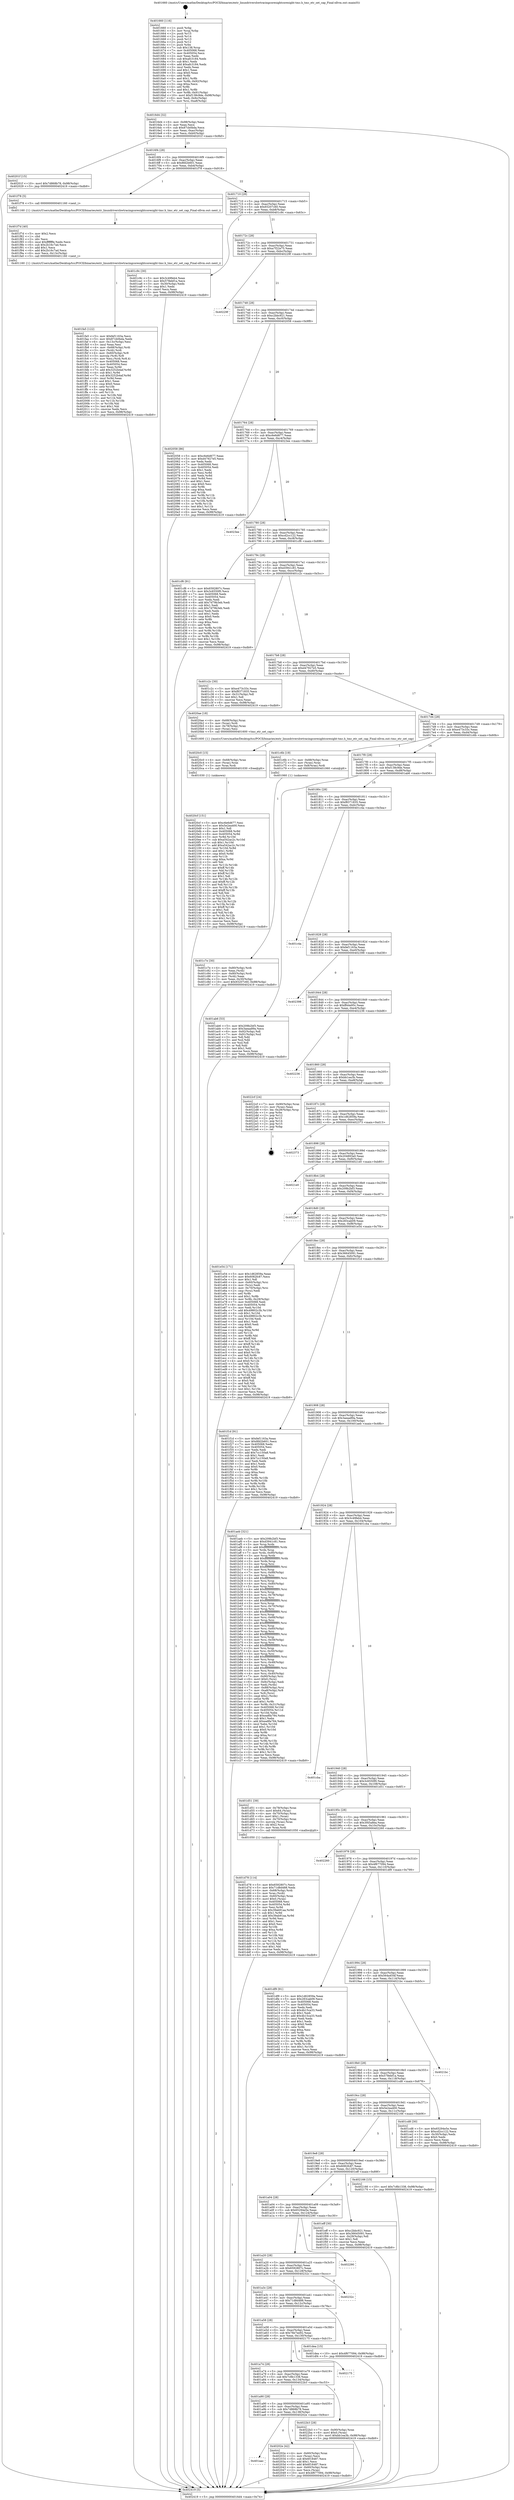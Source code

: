 digraph "0x401660" {
  label = "0x401660 (/mnt/c/Users/mathe/Desktop/tcc/POCII/binaries/extr_linuxdrivershwtracingcoresightcoresight-tmc.h_tmc_etr_set_cap_Final-ollvm.out::main(0))"
  labelloc = "t"
  node[shape=record]

  Entry [label="",width=0.3,height=0.3,shape=circle,fillcolor=black,style=filled]
  "0x4016d4" [label="{
     0x4016d4 [32]\l
     | [instrs]\l
     &nbsp;&nbsp;0x4016d4 \<+6\>: mov -0x98(%rbp),%eax\l
     &nbsp;&nbsp;0x4016da \<+2\>: mov %eax,%ecx\l
     &nbsp;&nbsp;0x4016dc \<+6\>: sub $0x87cb0bda,%ecx\l
     &nbsp;&nbsp;0x4016e2 \<+6\>: mov %eax,-0xac(%rbp)\l
     &nbsp;&nbsp;0x4016e8 \<+6\>: mov %ecx,-0xb0(%rbp)\l
     &nbsp;&nbsp;0x4016ee \<+6\>: je 000000000040201f \<main+0x9bf\>\l
  }"]
  "0x40201f" [label="{
     0x40201f [15]\l
     | [instrs]\l
     &nbsp;&nbsp;0x40201f \<+10\>: movl $0x7d868b78,-0x98(%rbp)\l
     &nbsp;&nbsp;0x402029 \<+5\>: jmp 0000000000402419 \<main+0xdb9\>\l
  }"]
  "0x4016f4" [label="{
     0x4016f4 [28]\l
     | [instrs]\l
     &nbsp;&nbsp;0x4016f4 \<+5\>: jmp 00000000004016f9 \<main+0x99\>\l
     &nbsp;&nbsp;0x4016f9 \<+6\>: mov -0xac(%rbp),%eax\l
     &nbsp;&nbsp;0x4016ff \<+5\>: sub $0x8fd2b601,%eax\l
     &nbsp;&nbsp;0x401704 \<+6\>: mov %eax,-0xb4(%rbp)\l
     &nbsp;&nbsp;0x40170a \<+6\>: je 0000000000401f78 \<main+0x918\>\l
  }"]
  Exit [label="",width=0.3,height=0.3,shape=circle,fillcolor=black,style=filled,peripheries=2]
  "0x401f78" [label="{
     0x401f78 [5]\l
     | [instrs]\l
     &nbsp;&nbsp;0x401f78 \<+5\>: call 0000000000401160 \<next_i\>\l
     | [calls]\l
     &nbsp;&nbsp;0x401160 \{1\} (/mnt/c/Users/mathe/Desktop/tcc/POCII/binaries/extr_linuxdrivershwtracingcoresightcoresight-tmc.h_tmc_etr_set_cap_Final-ollvm.out::next_i)\l
  }"]
  "0x401710" [label="{
     0x401710 [28]\l
     | [instrs]\l
     &nbsp;&nbsp;0x401710 \<+5\>: jmp 0000000000401715 \<main+0xb5\>\l
     &nbsp;&nbsp;0x401715 \<+6\>: mov -0xac(%rbp),%eax\l
     &nbsp;&nbsp;0x40171b \<+5\>: sub $0x93207c60,%eax\l
     &nbsp;&nbsp;0x401720 \<+6\>: mov %eax,-0xb8(%rbp)\l
     &nbsp;&nbsp;0x401726 \<+6\>: je 0000000000401c9c \<main+0x63c\>\l
  }"]
  "0x4020cf" [label="{
     0x4020cf [151]\l
     | [instrs]\l
     &nbsp;&nbsp;0x4020cf \<+5\>: mov $0xc6e6d677,%esi\l
     &nbsp;&nbsp;0x4020d4 \<+5\>: mov $0x5e2ea400,%ecx\l
     &nbsp;&nbsp;0x4020d9 \<+2\>: mov $0x1,%dl\l
     &nbsp;&nbsp;0x4020db \<+8\>: mov 0x405068,%r8d\l
     &nbsp;&nbsp;0x4020e3 \<+8\>: mov 0x405054,%r9d\l
     &nbsp;&nbsp;0x4020eb \<+3\>: mov %r8d,%r10d\l
     &nbsp;&nbsp;0x4020ee \<+7\>: sub $0xa542ac2c,%r10d\l
     &nbsp;&nbsp;0x4020f5 \<+4\>: sub $0x1,%r10d\l
     &nbsp;&nbsp;0x4020f9 \<+7\>: add $0xa542ac2c,%r10d\l
     &nbsp;&nbsp;0x402100 \<+4\>: imul %r10d,%r8d\l
     &nbsp;&nbsp;0x402104 \<+4\>: and $0x1,%r8d\l
     &nbsp;&nbsp;0x402108 \<+4\>: cmp $0x0,%r8d\l
     &nbsp;&nbsp;0x40210c \<+4\>: sete %r11b\l
     &nbsp;&nbsp;0x402110 \<+4\>: cmp $0xa,%r9d\l
     &nbsp;&nbsp;0x402114 \<+3\>: setl %bl\l
     &nbsp;&nbsp;0x402117 \<+3\>: mov %r11b,%r14b\l
     &nbsp;&nbsp;0x40211a \<+4\>: xor $0xff,%r14b\l
     &nbsp;&nbsp;0x40211e \<+3\>: mov %bl,%r15b\l
     &nbsp;&nbsp;0x402121 \<+4\>: xor $0xff,%r15b\l
     &nbsp;&nbsp;0x402125 \<+3\>: xor $0x1,%dl\l
     &nbsp;&nbsp;0x402128 \<+3\>: mov %r14b,%r12b\l
     &nbsp;&nbsp;0x40212b \<+4\>: and $0xff,%r12b\l
     &nbsp;&nbsp;0x40212f \<+3\>: and %dl,%r11b\l
     &nbsp;&nbsp;0x402132 \<+3\>: mov %r15b,%r13b\l
     &nbsp;&nbsp;0x402135 \<+4\>: and $0xff,%r13b\l
     &nbsp;&nbsp;0x402139 \<+2\>: and %dl,%bl\l
     &nbsp;&nbsp;0x40213b \<+3\>: or %r11b,%r12b\l
     &nbsp;&nbsp;0x40213e \<+3\>: or %bl,%r13b\l
     &nbsp;&nbsp;0x402141 \<+3\>: xor %r13b,%r12b\l
     &nbsp;&nbsp;0x402144 \<+3\>: or %r15b,%r14b\l
     &nbsp;&nbsp;0x402147 \<+4\>: xor $0xff,%r14b\l
     &nbsp;&nbsp;0x40214b \<+3\>: or $0x1,%dl\l
     &nbsp;&nbsp;0x40214e \<+3\>: and %dl,%r14b\l
     &nbsp;&nbsp;0x402151 \<+3\>: or %r14b,%r12b\l
     &nbsp;&nbsp;0x402154 \<+4\>: test $0x1,%r12b\l
     &nbsp;&nbsp;0x402158 \<+3\>: cmovne %ecx,%esi\l
     &nbsp;&nbsp;0x40215b \<+6\>: mov %esi,-0x98(%rbp)\l
     &nbsp;&nbsp;0x402161 \<+5\>: jmp 0000000000402419 \<main+0xdb9\>\l
  }"]
  "0x401c9c" [label="{
     0x401c9c [30]\l
     | [instrs]\l
     &nbsp;&nbsp;0x401c9c \<+5\>: mov $0x3c49feb4,%eax\l
     &nbsp;&nbsp;0x401ca1 \<+5\>: mov $0x578ebf1a,%ecx\l
     &nbsp;&nbsp;0x401ca6 \<+3\>: mov -0x30(%rbp),%edx\l
     &nbsp;&nbsp;0x401ca9 \<+3\>: cmp $0x1,%edx\l
     &nbsp;&nbsp;0x401cac \<+3\>: cmovl %ecx,%eax\l
     &nbsp;&nbsp;0x401caf \<+6\>: mov %eax,-0x98(%rbp)\l
     &nbsp;&nbsp;0x401cb5 \<+5\>: jmp 0000000000402419 \<main+0xdb9\>\l
  }"]
  "0x40172c" [label="{
     0x40172c [28]\l
     | [instrs]\l
     &nbsp;&nbsp;0x40172c \<+5\>: jmp 0000000000401731 \<main+0xd1\>\l
     &nbsp;&nbsp;0x401731 \<+6\>: mov -0xac(%rbp),%eax\l
     &nbsp;&nbsp;0x401737 \<+5\>: sub $0xa7f22e75,%eax\l
     &nbsp;&nbsp;0x40173c \<+6\>: mov %eax,-0xbc(%rbp)\l
     &nbsp;&nbsp;0x401742 \<+6\>: je 000000000040229f \<main+0xc3f\>\l
  }"]
  "0x4020c0" [label="{
     0x4020c0 [15]\l
     | [instrs]\l
     &nbsp;&nbsp;0x4020c0 \<+4\>: mov -0x68(%rbp),%rax\l
     &nbsp;&nbsp;0x4020c4 \<+3\>: mov (%rax),%rax\l
     &nbsp;&nbsp;0x4020c7 \<+3\>: mov %rax,%rdi\l
     &nbsp;&nbsp;0x4020ca \<+5\>: call 0000000000401030 \<free@plt\>\l
     | [calls]\l
     &nbsp;&nbsp;0x401030 \{1\} (unknown)\l
  }"]
  "0x40229f" [label="{
     0x40229f\l
  }", style=dashed]
  "0x401748" [label="{
     0x401748 [28]\l
     | [instrs]\l
     &nbsp;&nbsp;0x401748 \<+5\>: jmp 000000000040174d \<main+0xed\>\l
     &nbsp;&nbsp;0x40174d \<+6\>: mov -0xac(%rbp),%eax\l
     &nbsp;&nbsp;0x401753 \<+5\>: sub $0xc2bbc921,%eax\l
     &nbsp;&nbsp;0x401758 \<+6\>: mov %eax,-0xc0(%rbp)\l
     &nbsp;&nbsp;0x40175e \<+6\>: je 0000000000402058 \<main+0x9f8\>\l
  }"]
  "0x401aac" [label="{
     0x401aac\l
  }", style=dashed]
  "0x402058" [label="{
     0x402058 [86]\l
     | [instrs]\l
     &nbsp;&nbsp;0x402058 \<+5\>: mov $0xc6e6d677,%eax\l
     &nbsp;&nbsp;0x40205d \<+5\>: mov $0xd47927e5,%ecx\l
     &nbsp;&nbsp;0x402062 \<+2\>: xor %edx,%edx\l
     &nbsp;&nbsp;0x402064 \<+7\>: mov 0x405068,%esi\l
     &nbsp;&nbsp;0x40206b \<+7\>: mov 0x405054,%edi\l
     &nbsp;&nbsp;0x402072 \<+3\>: sub $0x1,%edx\l
     &nbsp;&nbsp;0x402075 \<+3\>: mov %esi,%r8d\l
     &nbsp;&nbsp;0x402078 \<+3\>: add %edx,%r8d\l
     &nbsp;&nbsp;0x40207b \<+4\>: imul %r8d,%esi\l
     &nbsp;&nbsp;0x40207f \<+3\>: and $0x1,%esi\l
     &nbsp;&nbsp;0x402082 \<+3\>: cmp $0x0,%esi\l
     &nbsp;&nbsp;0x402085 \<+4\>: sete %r9b\l
     &nbsp;&nbsp;0x402089 \<+3\>: cmp $0xa,%edi\l
     &nbsp;&nbsp;0x40208c \<+4\>: setl %r10b\l
     &nbsp;&nbsp;0x402090 \<+3\>: mov %r9b,%r11b\l
     &nbsp;&nbsp;0x402093 \<+3\>: and %r10b,%r11b\l
     &nbsp;&nbsp;0x402096 \<+3\>: xor %r10b,%r9b\l
     &nbsp;&nbsp;0x402099 \<+3\>: or %r9b,%r11b\l
     &nbsp;&nbsp;0x40209c \<+4\>: test $0x1,%r11b\l
     &nbsp;&nbsp;0x4020a0 \<+3\>: cmovne %ecx,%eax\l
     &nbsp;&nbsp;0x4020a3 \<+6\>: mov %eax,-0x98(%rbp)\l
     &nbsp;&nbsp;0x4020a9 \<+5\>: jmp 0000000000402419 \<main+0xdb9\>\l
  }"]
  "0x401764" [label="{
     0x401764 [28]\l
     | [instrs]\l
     &nbsp;&nbsp;0x401764 \<+5\>: jmp 0000000000401769 \<main+0x109\>\l
     &nbsp;&nbsp;0x401769 \<+6\>: mov -0xac(%rbp),%eax\l
     &nbsp;&nbsp;0x40176f \<+5\>: sub $0xc6e6d677,%eax\l
     &nbsp;&nbsp;0x401774 \<+6\>: mov %eax,-0xc4(%rbp)\l
     &nbsp;&nbsp;0x40177a \<+6\>: je 00000000004023ee \<main+0xd8e\>\l
  }"]
  "0x40202e" [label="{
     0x40202e [42]\l
     | [instrs]\l
     &nbsp;&nbsp;0x40202e \<+4\>: mov -0x60(%rbp),%rax\l
     &nbsp;&nbsp;0x402032 \<+2\>: mov (%rax),%ecx\l
     &nbsp;&nbsp;0x402034 \<+6\>: sub $0x6f18487,%ecx\l
     &nbsp;&nbsp;0x40203a \<+3\>: add $0x1,%ecx\l
     &nbsp;&nbsp;0x40203d \<+6\>: add $0x6f18487,%ecx\l
     &nbsp;&nbsp;0x402043 \<+4\>: mov -0x60(%rbp),%rax\l
     &nbsp;&nbsp;0x402047 \<+2\>: mov %ecx,(%rax)\l
     &nbsp;&nbsp;0x402049 \<+10\>: movl $0x4f677094,-0x98(%rbp)\l
     &nbsp;&nbsp;0x402053 \<+5\>: jmp 0000000000402419 \<main+0xdb9\>\l
  }"]
  "0x4023ee" [label="{
     0x4023ee\l
  }", style=dashed]
  "0x401780" [label="{
     0x401780 [28]\l
     | [instrs]\l
     &nbsp;&nbsp;0x401780 \<+5\>: jmp 0000000000401785 \<main+0x125\>\l
     &nbsp;&nbsp;0x401785 \<+6\>: mov -0xac(%rbp),%eax\l
     &nbsp;&nbsp;0x40178b \<+5\>: sub $0xcd2cc122,%eax\l
     &nbsp;&nbsp;0x401790 \<+6\>: mov %eax,-0xc8(%rbp)\l
     &nbsp;&nbsp;0x401796 \<+6\>: je 0000000000401cf6 \<main+0x696\>\l
  }"]
  "0x401a90" [label="{
     0x401a90 [28]\l
     | [instrs]\l
     &nbsp;&nbsp;0x401a90 \<+5\>: jmp 0000000000401a95 \<main+0x435\>\l
     &nbsp;&nbsp;0x401a95 \<+6\>: mov -0xac(%rbp),%eax\l
     &nbsp;&nbsp;0x401a9b \<+5\>: sub $0x7d868b78,%eax\l
     &nbsp;&nbsp;0x401aa0 \<+6\>: mov %eax,-0x138(%rbp)\l
     &nbsp;&nbsp;0x401aa6 \<+6\>: je 000000000040202e \<main+0x9ce\>\l
  }"]
  "0x401cf6" [label="{
     0x401cf6 [91]\l
     | [instrs]\l
     &nbsp;&nbsp;0x401cf6 \<+5\>: mov $0x6592807c,%eax\l
     &nbsp;&nbsp;0x401cfb \<+5\>: mov $0x3c6550f0,%ecx\l
     &nbsp;&nbsp;0x401d00 \<+7\>: mov 0x405068,%edx\l
     &nbsp;&nbsp;0x401d07 \<+7\>: mov 0x405054,%esi\l
     &nbsp;&nbsp;0x401d0e \<+2\>: mov %edx,%edi\l
     &nbsp;&nbsp;0x401d10 \<+6\>: add $0x7d79b3eb,%edi\l
     &nbsp;&nbsp;0x401d16 \<+3\>: sub $0x1,%edi\l
     &nbsp;&nbsp;0x401d19 \<+6\>: sub $0x7d79b3eb,%edi\l
     &nbsp;&nbsp;0x401d1f \<+3\>: imul %edi,%edx\l
     &nbsp;&nbsp;0x401d22 \<+3\>: and $0x1,%edx\l
     &nbsp;&nbsp;0x401d25 \<+3\>: cmp $0x0,%edx\l
     &nbsp;&nbsp;0x401d28 \<+4\>: sete %r8b\l
     &nbsp;&nbsp;0x401d2c \<+3\>: cmp $0xa,%esi\l
     &nbsp;&nbsp;0x401d2f \<+4\>: setl %r9b\l
     &nbsp;&nbsp;0x401d33 \<+3\>: mov %r8b,%r10b\l
     &nbsp;&nbsp;0x401d36 \<+3\>: and %r9b,%r10b\l
     &nbsp;&nbsp;0x401d39 \<+3\>: xor %r9b,%r8b\l
     &nbsp;&nbsp;0x401d3c \<+3\>: or %r8b,%r10b\l
     &nbsp;&nbsp;0x401d3f \<+4\>: test $0x1,%r10b\l
     &nbsp;&nbsp;0x401d43 \<+3\>: cmovne %ecx,%eax\l
     &nbsp;&nbsp;0x401d46 \<+6\>: mov %eax,-0x98(%rbp)\l
     &nbsp;&nbsp;0x401d4c \<+5\>: jmp 0000000000402419 \<main+0xdb9\>\l
  }"]
  "0x40179c" [label="{
     0x40179c [28]\l
     | [instrs]\l
     &nbsp;&nbsp;0x40179c \<+5\>: jmp 00000000004017a1 \<main+0x141\>\l
     &nbsp;&nbsp;0x4017a1 \<+6\>: mov -0xac(%rbp),%eax\l
     &nbsp;&nbsp;0x4017a7 \<+5\>: sub $0xd3941c81,%eax\l
     &nbsp;&nbsp;0x4017ac \<+6\>: mov %eax,-0xcc(%rbp)\l
     &nbsp;&nbsp;0x4017b2 \<+6\>: je 0000000000401c2c \<main+0x5cc\>\l
  }"]
  "0x4022b3" [label="{
     0x4022b3 [28]\l
     | [instrs]\l
     &nbsp;&nbsp;0x4022b3 \<+7\>: mov -0x90(%rbp),%rax\l
     &nbsp;&nbsp;0x4022ba \<+6\>: movl $0x0,(%rax)\l
     &nbsp;&nbsp;0x4022c0 \<+10\>: movl $0xbb1ea3b,-0x98(%rbp)\l
     &nbsp;&nbsp;0x4022ca \<+5\>: jmp 0000000000402419 \<main+0xdb9\>\l
  }"]
  "0x401c2c" [label="{
     0x401c2c [30]\l
     | [instrs]\l
     &nbsp;&nbsp;0x401c2c \<+5\>: mov $0xe473c33c,%eax\l
     &nbsp;&nbsp;0x401c31 \<+5\>: mov $0xf8371835,%ecx\l
     &nbsp;&nbsp;0x401c36 \<+3\>: mov -0x31(%rbp),%dl\l
     &nbsp;&nbsp;0x401c39 \<+3\>: test $0x1,%dl\l
     &nbsp;&nbsp;0x401c3c \<+3\>: cmovne %ecx,%eax\l
     &nbsp;&nbsp;0x401c3f \<+6\>: mov %eax,-0x98(%rbp)\l
     &nbsp;&nbsp;0x401c45 \<+5\>: jmp 0000000000402419 \<main+0xdb9\>\l
  }"]
  "0x4017b8" [label="{
     0x4017b8 [28]\l
     | [instrs]\l
     &nbsp;&nbsp;0x4017b8 \<+5\>: jmp 00000000004017bd \<main+0x15d\>\l
     &nbsp;&nbsp;0x4017bd \<+6\>: mov -0xac(%rbp),%eax\l
     &nbsp;&nbsp;0x4017c3 \<+5\>: sub $0xd47927e5,%eax\l
     &nbsp;&nbsp;0x4017c8 \<+6\>: mov %eax,-0xd0(%rbp)\l
     &nbsp;&nbsp;0x4017ce \<+6\>: je 00000000004020ae \<main+0xa4e\>\l
  }"]
  "0x401a74" [label="{
     0x401a74 [28]\l
     | [instrs]\l
     &nbsp;&nbsp;0x401a74 \<+5\>: jmp 0000000000401a79 \<main+0x419\>\l
     &nbsp;&nbsp;0x401a79 \<+6\>: mov -0xac(%rbp),%eax\l
     &nbsp;&nbsp;0x401a7f \<+5\>: sub $0x7c8b1338,%eax\l
     &nbsp;&nbsp;0x401a84 \<+6\>: mov %eax,-0x134(%rbp)\l
     &nbsp;&nbsp;0x401a8a \<+6\>: je 00000000004022b3 \<main+0xc53\>\l
  }"]
  "0x4020ae" [label="{
     0x4020ae [18]\l
     | [instrs]\l
     &nbsp;&nbsp;0x4020ae \<+4\>: mov -0x68(%rbp),%rax\l
     &nbsp;&nbsp;0x4020b2 \<+3\>: mov (%rax),%rdi\l
     &nbsp;&nbsp;0x4020b5 \<+4\>: mov -0x78(%rbp),%rax\l
     &nbsp;&nbsp;0x4020b9 \<+2\>: mov (%rax),%esi\l
     &nbsp;&nbsp;0x4020bb \<+5\>: call 0000000000401600 \<tmc_etr_set_cap\>\l
     | [calls]\l
     &nbsp;&nbsp;0x401600 \{1\} (/mnt/c/Users/mathe/Desktop/tcc/POCII/binaries/extr_linuxdrivershwtracingcoresightcoresight-tmc.h_tmc_etr_set_cap_Final-ollvm.out::tmc_etr_set_cap)\l
  }"]
  "0x4017d4" [label="{
     0x4017d4 [28]\l
     | [instrs]\l
     &nbsp;&nbsp;0x4017d4 \<+5\>: jmp 00000000004017d9 \<main+0x179\>\l
     &nbsp;&nbsp;0x4017d9 \<+6\>: mov -0xac(%rbp),%eax\l
     &nbsp;&nbsp;0x4017df \<+5\>: sub $0xe473c33c,%eax\l
     &nbsp;&nbsp;0x4017e4 \<+6\>: mov %eax,-0xd4(%rbp)\l
     &nbsp;&nbsp;0x4017ea \<+6\>: je 0000000000401c6b \<main+0x60b\>\l
  }"]
  "0x402175" [label="{
     0x402175\l
  }", style=dashed]
  "0x401c6b" [label="{
     0x401c6b [19]\l
     | [instrs]\l
     &nbsp;&nbsp;0x401c6b \<+7\>: mov -0x88(%rbp),%rax\l
     &nbsp;&nbsp;0x401c72 \<+3\>: mov (%rax),%rax\l
     &nbsp;&nbsp;0x401c75 \<+4\>: mov 0x8(%rax),%rdi\l
     &nbsp;&nbsp;0x401c79 \<+5\>: call 0000000000401060 \<atoi@plt\>\l
     | [calls]\l
     &nbsp;&nbsp;0x401060 \{1\} (unknown)\l
  }"]
  "0x4017f0" [label="{
     0x4017f0 [28]\l
     | [instrs]\l
     &nbsp;&nbsp;0x4017f0 \<+5\>: jmp 00000000004017f5 \<main+0x195\>\l
     &nbsp;&nbsp;0x4017f5 \<+6\>: mov -0xac(%rbp),%eax\l
     &nbsp;&nbsp;0x4017fb \<+5\>: sub $0xf138c9de,%eax\l
     &nbsp;&nbsp;0x401800 \<+6\>: mov %eax,-0xd8(%rbp)\l
     &nbsp;&nbsp;0x401806 \<+6\>: je 0000000000401ab6 \<main+0x456\>\l
  }"]
  "0x401fa5" [label="{
     0x401fa5 [122]\l
     | [instrs]\l
     &nbsp;&nbsp;0x401fa5 \<+5\>: mov $0xfef1163a,%ecx\l
     &nbsp;&nbsp;0x401faa \<+5\>: mov $0x87cb0bda,%edx\l
     &nbsp;&nbsp;0x401faf \<+6\>: mov -0x13c(%rbp),%esi\l
     &nbsp;&nbsp;0x401fb5 \<+3\>: imul %eax,%esi\l
     &nbsp;&nbsp;0x401fb8 \<+4\>: mov -0x68(%rbp),%rdi\l
     &nbsp;&nbsp;0x401fbc \<+3\>: mov (%rdi),%rdi\l
     &nbsp;&nbsp;0x401fbf \<+4\>: mov -0x60(%rbp),%r8\l
     &nbsp;&nbsp;0x401fc3 \<+3\>: movslq (%r8),%r8\l
     &nbsp;&nbsp;0x401fc6 \<+4\>: mov %esi,(%rdi,%r8,4)\l
     &nbsp;&nbsp;0x401fca \<+7\>: mov 0x405068,%eax\l
     &nbsp;&nbsp;0x401fd1 \<+7\>: mov 0x405054,%esi\l
     &nbsp;&nbsp;0x401fd8 \<+3\>: mov %eax,%r9d\l
     &nbsp;&nbsp;0x401fdb \<+7\>: add $0x3252b4af,%r9d\l
     &nbsp;&nbsp;0x401fe2 \<+4\>: sub $0x1,%r9d\l
     &nbsp;&nbsp;0x401fe6 \<+7\>: sub $0x3252b4af,%r9d\l
     &nbsp;&nbsp;0x401fed \<+4\>: imul %r9d,%eax\l
     &nbsp;&nbsp;0x401ff1 \<+3\>: and $0x1,%eax\l
     &nbsp;&nbsp;0x401ff4 \<+3\>: cmp $0x0,%eax\l
     &nbsp;&nbsp;0x401ff7 \<+4\>: sete %r10b\l
     &nbsp;&nbsp;0x401ffb \<+3\>: cmp $0xa,%esi\l
     &nbsp;&nbsp;0x401ffe \<+4\>: setl %r11b\l
     &nbsp;&nbsp;0x402002 \<+3\>: mov %r10b,%bl\l
     &nbsp;&nbsp;0x402005 \<+3\>: and %r11b,%bl\l
     &nbsp;&nbsp;0x402008 \<+3\>: xor %r11b,%r10b\l
     &nbsp;&nbsp;0x40200b \<+3\>: or %r10b,%bl\l
     &nbsp;&nbsp;0x40200e \<+3\>: test $0x1,%bl\l
     &nbsp;&nbsp;0x402011 \<+3\>: cmovne %edx,%ecx\l
     &nbsp;&nbsp;0x402014 \<+6\>: mov %ecx,-0x98(%rbp)\l
     &nbsp;&nbsp;0x40201a \<+5\>: jmp 0000000000402419 \<main+0xdb9\>\l
  }"]
  "0x401ab6" [label="{
     0x401ab6 [53]\l
     | [instrs]\l
     &nbsp;&nbsp;0x401ab6 \<+5\>: mov $0x209b2bf3,%eax\l
     &nbsp;&nbsp;0x401abb \<+5\>: mov $0x3aeaa89a,%ecx\l
     &nbsp;&nbsp;0x401ac0 \<+6\>: mov -0x92(%rbp),%dl\l
     &nbsp;&nbsp;0x401ac6 \<+7\>: mov -0x91(%rbp),%sil\l
     &nbsp;&nbsp;0x401acd \<+3\>: mov %dl,%dil\l
     &nbsp;&nbsp;0x401ad0 \<+3\>: and %sil,%dil\l
     &nbsp;&nbsp;0x401ad3 \<+3\>: xor %sil,%dl\l
     &nbsp;&nbsp;0x401ad6 \<+3\>: or %dl,%dil\l
     &nbsp;&nbsp;0x401ad9 \<+4\>: test $0x1,%dil\l
     &nbsp;&nbsp;0x401add \<+3\>: cmovne %ecx,%eax\l
     &nbsp;&nbsp;0x401ae0 \<+6\>: mov %eax,-0x98(%rbp)\l
     &nbsp;&nbsp;0x401ae6 \<+5\>: jmp 0000000000402419 \<main+0xdb9\>\l
  }"]
  "0x40180c" [label="{
     0x40180c [28]\l
     | [instrs]\l
     &nbsp;&nbsp;0x40180c \<+5\>: jmp 0000000000401811 \<main+0x1b1\>\l
     &nbsp;&nbsp;0x401811 \<+6\>: mov -0xac(%rbp),%eax\l
     &nbsp;&nbsp;0x401817 \<+5\>: sub $0xf8371835,%eax\l
     &nbsp;&nbsp;0x40181c \<+6\>: mov %eax,-0xdc(%rbp)\l
     &nbsp;&nbsp;0x401822 \<+6\>: je 0000000000401c4a \<main+0x5ea\>\l
  }"]
  "0x402419" [label="{
     0x402419 [5]\l
     | [instrs]\l
     &nbsp;&nbsp;0x402419 \<+5\>: jmp 00000000004016d4 \<main+0x74\>\l
  }"]
  "0x401660" [label="{
     0x401660 [116]\l
     | [instrs]\l
     &nbsp;&nbsp;0x401660 \<+1\>: push %rbp\l
     &nbsp;&nbsp;0x401661 \<+3\>: mov %rsp,%rbp\l
     &nbsp;&nbsp;0x401664 \<+2\>: push %r15\l
     &nbsp;&nbsp;0x401666 \<+2\>: push %r14\l
     &nbsp;&nbsp;0x401668 \<+2\>: push %r13\l
     &nbsp;&nbsp;0x40166a \<+2\>: push %r12\l
     &nbsp;&nbsp;0x40166c \<+1\>: push %rbx\l
     &nbsp;&nbsp;0x40166d \<+7\>: sub $0x138,%rsp\l
     &nbsp;&nbsp;0x401674 \<+7\>: mov 0x405068,%eax\l
     &nbsp;&nbsp;0x40167b \<+7\>: mov 0x405054,%ecx\l
     &nbsp;&nbsp;0x401682 \<+2\>: mov %eax,%edx\l
     &nbsp;&nbsp;0x401684 \<+6\>: sub $0xafc3184,%edx\l
     &nbsp;&nbsp;0x40168a \<+3\>: sub $0x1,%edx\l
     &nbsp;&nbsp;0x40168d \<+6\>: add $0xafc3184,%edx\l
     &nbsp;&nbsp;0x401693 \<+3\>: imul %edx,%eax\l
     &nbsp;&nbsp;0x401696 \<+3\>: and $0x1,%eax\l
     &nbsp;&nbsp;0x401699 \<+3\>: cmp $0x0,%eax\l
     &nbsp;&nbsp;0x40169c \<+4\>: sete %r8b\l
     &nbsp;&nbsp;0x4016a0 \<+4\>: and $0x1,%r8b\l
     &nbsp;&nbsp;0x4016a4 \<+7\>: mov %r8b,-0x92(%rbp)\l
     &nbsp;&nbsp;0x4016ab \<+3\>: cmp $0xa,%ecx\l
     &nbsp;&nbsp;0x4016ae \<+4\>: setl %r8b\l
     &nbsp;&nbsp;0x4016b2 \<+4\>: and $0x1,%r8b\l
     &nbsp;&nbsp;0x4016b6 \<+7\>: mov %r8b,-0x91(%rbp)\l
     &nbsp;&nbsp;0x4016bd \<+10\>: movl $0xf138c9de,-0x98(%rbp)\l
     &nbsp;&nbsp;0x4016c7 \<+6\>: mov %edi,-0x9c(%rbp)\l
     &nbsp;&nbsp;0x4016cd \<+7\>: mov %rsi,-0xa8(%rbp)\l
  }"]
  "0x401f7d" [label="{
     0x401f7d [40]\l
     | [instrs]\l
     &nbsp;&nbsp;0x401f7d \<+5\>: mov $0x2,%ecx\l
     &nbsp;&nbsp;0x401f82 \<+1\>: cltd\l
     &nbsp;&nbsp;0x401f83 \<+2\>: idiv %ecx\l
     &nbsp;&nbsp;0x401f85 \<+6\>: imul $0xfffffffe,%edx,%ecx\l
     &nbsp;&nbsp;0x401f8b \<+6\>: sub $0x2b16c7ad,%ecx\l
     &nbsp;&nbsp;0x401f91 \<+3\>: add $0x1,%ecx\l
     &nbsp;&nbsp;0x401f94 \<+6\>: add $0x2b16c7ad,%ecx\l
     &nbsp;&nbsp;0x401f9a \<+6\>: mov %ecx,-0x13c(%rbp)\l
     &nbsp;&nbsp;0x401fa0 \<+5\>: call 0000000000401160 \<next_i\>\l
     | [calls]\l
     &nbsp;&nbsp;0x401160 \{1\} (/mnt/c/Users/mathe/Desktop/tcc/POCII/binaries/extr_linuxdrivershwtracingcoresightcoresight-tmc.h_tmc_etr_set_cap_Final-ollvm.out::next_i)\l
  }"]
  "0x401c4a" [label="{
     0x401c4a\l
  }", style=dashed]
  "0x401828" [label="{
     0x401828 [28]\l
     | [instrs]\l
     &nbsp;&nbsp;0x401828 \<+5\>: jmp 000000000040182d \<main+0x1cd\>\l
     &nbsp;&nbsp;0x40182d \<+6\>: mov -0xac(%rbp),%eax\l
     &nbsp;&nbsp;0x401833 \<+5\>: sub $0xfef1163a,%eax\l
     &nbsp;&nbsp;0x401838 \<+6\>: mov %eax,-0xe0(%rbp)\l
     &nbsp;&nbsp;0x40183e \<+6\>: je 0000000000402398 \<main+0xd38\>\l
  }"]
  "0x401a58" [label="{
     0x401a58 [28]\l
     | [instrs]\l
     &nbsp;&nbsp;0x401a58 \<+5\>: jmp 0000000000401a5d \<main+0x3fd\>\l
     &nbsp;&nbsp;0x401a5d \<+6\>: mov -0xac(%rbp),%eax\l
     &nbsp;&nbsp;0x401a63 \<+5\>: sub $0x78e7ee92,%eax\l
     &nbsp;&nbsp;0x401a68 \<+6\>: mov %eax,-0x130(%rbp)\l
     &nbsp;&nbsp;0x401a6e \<+6\>: je 0000000000402175 \<main+0xb15\>\l
  }"]
  "0x402398" [label="{
     0x402398\l
  }", style=dashed]
  "0x401844" [label="{
     0x401844 [28]\l
     | [instrs]\l
     &nbsp;&nbsp;0x401844 \<+5\>: jmp 0000000000401849 \<main+0x1e9\>\l
     &nbsp;&nbsp;0x401849 \<+6\>: mov -0xac(%rbp),%eax\l
     &nbsp;&nbsp;0x40184f \<+5\>: sub $0xff44e95c,%eax\l
     &nbsp;&nbsp;0x401854 \<+6\>: mov %eax,-0xe4(%rbp)\l
     &nbsp;&nbsp;0x40185a \<+6\>: je 0000000000402236 \<main+0xbd6\>\l
  }"]
  "0x401dea" [label="{
     0x401dea [15]\l
     | [instrs]\l
     &nbsp;&nbsp;0x401dea \<+10\>: movl $0x4f677094,-0x98(%rbp)\l
     &nbsp;&nbsp;0x401df4 \<+5\>: jmp 0000000000402419 \<main+0xdb9\>\l
  }"]
  "0x402236" [label="{
     0x402236\l
  }", style=dashed]
  "0x401860" [label="{
     0x401860 [28]\l
     | [instrs]\l
     &nbsp;&nbsp;0x401860 \<+5\>: jmp 0000000000401865 \<main+0x205\>\l
     &nbsp;&nbsp;0x401865 \<+6\>: mov -0xac(%rbp),%eax\l
     &nbsp;&nbsp;0x40186b \<+5\>: sub $0xbb1ea3b,%eax\l
     &nbsp;&nbsp;0x401870 \<+6\>: mov %eax,-0xe8(%rbp)\l
     &nbsp;&nbsp;0x401876 \<+6\>: je 00000000004022cf \<main+0xc6f\>\l
  }"]
  "0x401a3c" [label="{
     0x401a3c [28]\l
     | [instrs]\l
     &nbsp;&nbsp;0x401a3c \<+5\>: jmp 0000000000401a41 \<main+0x3e1\>\l
     &nbsp;&nbsp;0x401a41 \<+6\>: mov -0xac(%rbp),%eax\l
     &nbsp;&nbsp;0x401a47 \<+5\>: sub $0x71d8d488,%eax\l
     &nbsp;&nbsp;0x401a4c \<+6\>: mov %eax,-0x12c(%rbp)\l
     &nbsp;&nbsp;0x401a52 \<+6\>: je 0000000000401dea \<main+0x78a\>\l
  }"]
  "0x4022cf" [label="{
     0x4022cf [24]\l
     | [instrs]\l
     &nbsp;&nbsp;0x4022cf \<+7\>: mov -0x90(%rbp),%rax\l
     &nbsp;&nbsp;0x4022d6 \<+2\>: mov (%rax),%eax\l
     &nbsp;&nbsp;0x4022d8 \<+4\>: lea -0x28(%rbp),%rsp\l
     &nbsp;&nbsp;0x4022dc \<+1\>: pop %rbx\l
     &nbsp;&nbsp;0x4022dd \<+2\>: pop %r12\l
     &nbsp;&nbsp;0x4022df \<+2\>: pop %r13\l
     &nbsp;&nbsp;0x4022e1 \<+2\>: pop %r14\l
     &nbsp;&nbsp;0x4022e3 \<+2\>: pop %r15\l
     &nbsp;&nbsp;0x4022e5 \<+1\>: pop %rbp\l
     &nbsp;&nbsp;0x4022e6 \<+1\>: ret\l
  }"]
  "0x40187c" [label="{
     0x40187c [28]\l
     | [instrs]\l
     &nbsp;&nbsp;0x40187c \<+5\>: jmp 0000000000401881 \<main+0x221\>\l
     &nbsp;&nbsp;0x401881 \<+6\>: mov -0xac(%rbp),%eax\l
     &nbsp;&nbsp;0x401887 \<+5\>: sub $0x1d62859a,%eax\l
     &nbsp;&nbsp;0x40188c \<+6\>: mov %eax,-0xec(%rbp)\l
     &nbsp;&nbsp;0x401892 \<+6\>: je 0000000000402373 \<main+0xd13\>\l
  }"]
  "0x40232c" [label="{
     0x40232c\l
  }", style=dashed]
  "0x402373" [label="{
     0x402373\l
  }", style=dashed]
  "0x401898" [label="{
     0x401898 [28]\l
     | [instrs]\l
     &nbsp;&nbsp;0x401898 \<+5\>: jmp 000000000040189d \<main+0x23d\>\l
     &nbsp;&nbsp;0x40189d \<+6\>: mov -0xac(%rbp),%eax\l
     &nbsp;&nbsp;0x4018a3 \<+5\>: sub $0x204893a0,%eax\l
     &nbsp;&nbsp;0x4018a8 \<+6\>: mov %eax,-0xf0(%rbp)\l
     &nbsp;&nbsp;0x4018ae \<+6\>: je 00000000004021e0 \<main+0xb80\>\l
  }"]
  "0x401a20" [label="{
     0x401a20 [28]\l
     | [instrs]\l
     &nbsp;&nbsp;0x401a20 \<+5\>: jmp 0000000000401a25 \<main+0x3c5\>\l
     &nbsp;&nbsp;0x401a25 \<+6\>: mov -0xac(%rbp),%eax\l
     &nbsp;&nbsp;0x401a2b \<+5\>: sub $0x6592807c,%eax\l
     &nbsp;&nbsp;0x401a30 \<+6\>: mov %eax,-0x128(%rbp)\l
     &nbsp;&nbsp;0x401a36 \<+6\>: je 000000000040232c \<main+0xccc\>\l
  }"]
  "0x4021e0" [label="{
     0x4021e0\l
  }", style=dashed]
  "0x4018b4" [label="{
     0x4018b4 [28]\l
     | [instrs]\l
     &nbsp;&nbsp;0x4018b4 \<+5\>: jmp 00000000004018b9 \<main+0x259\>\l
     &nbsp;&nbsp;0x4018b9 \<+6\>: mov -0xac(%rbp),%eax\l
     &nbsp;&nbsp;0x4018bf \<+5\>: sub $0x209b2bf3,%eax\l
     &nbsp;&nbsp;0x4018c4 \<+6\>: mov %eax,-0xf4(%rbp)\l
     &nbsp;&nbsp;0x4018ca \<+6\>: je 00000000004022e7 \<main+0xc87\>\l
  }"]
  "0x402290" [label="{
     0x402290\l
  }", style=dashed]
  "0x4022e7" [label="{
     0x4022e7\l
  }", style=dashed]
  "0x4018d0" [label="{
     0x4018d0 [28]\l
     | [instrs]\l
     &nbsp;&nbsp;0x4018d0 \<+5\>: jmp 00000000004018d5 \<main+0x275\>\l
     &nbsp;&nbsp;0x4018d5 \<+6\>: mov -0xac(%rbp),%eax\l
     &nbsp;&nbsp;0x4018db \<+5\>: sub $0x283cab09,%eax\l
     &nbsp;&nbsp;0x4018e0 \<+6\>: mov %eax,-0xf8(%rbp)\l
     &nbsp;&nbsp;0x4018e6 \<+6\>: je 0000000000401e54 \<main+0x7f4\>\l
  }"]
  "0x401a04" [label="{
     0x401a04 [28]\l
     | [instrs]\l
     &nbsp;&nbsp;0x401a04 \<+5\>: jmp 0000000000401a09 \<main+0x3a9\>\l
     &nbsp;&nbsp;0x401a09 \<+6\>: mov -0xac(%rbp),%eax\l
     &nbsp;&nbsp;0x401a0f \<+5\>: sub $0x65294e5e,%eax\l
     &nbsp;&nbsp;0x401a14 \<+6\>: mov %eax,-0x124(%rbp)\l
     &nbsp;&nbsp;0x401a1a \<+6\>: je 0000000000402290 \<main+0xc30\>\l
  }"]
  "0x401e54" [label="{
     0x401e54 [171]\l
     | [instrs]\l
     &nbsp;&nbsp;0x401e54 \<+5\>: mov $0x1d62859a,%eax\l
     &nbsp;&nbsp;0x401e59 \<+5\>: mov $0x6082fc87,%ecx\l
     &nbsp;&nbsp;0x401e5e \<+2\>: mov $0x1,%dl\l
     &nbsp;&nbsp;0x401e60 \<+4\>: mov -0x60(%rbp),%rsi\l
     &nbsp;&nbsp;0x401e64 \<+2\>: mov (%rsi),%edi\l
     &nbsp;&nbsp;0x401e66 \<+4\>: mov -0x70(%rbp),%rsi\l
     &nbsp;&nbsp;0x401e6a \<+2\>: cmp (%rsi),%edi\l
     &nbsp;&nbsp;0x401e6c \<+4\>: setl %r8b\l
     &nbsp;&nbsp;0x401e70 \<+4\>: and $0x1,%r8b\l
     &nbsp;&nbsp;0x401e74 \<+4\>: mov %r8b,-0x29(%rbp)\l
     &nbsp;&nbsp;0x401e78 \<+7\>: mov 0x405068,%edi\l
     &nbsp;&nbsp;0x401e7f \<+8\>: mov 0x405054,%r9d\l
     &nbsp;&nbsp;0x401e87 \<+3\>: mov %edi,%r10d\l
     &nbsp;&nbsp;0x401e8a \<+7\>: add $0x49802c3b,%r10d\l
     &nbsp;&nbsp;0x401e91 \<+4\>: sub $0x1,%r10d\l
     &nbsp;&nbsp;0x401e95 \<+7\>: sub $0x49802c3b,%r10d\l
     &nbsp;&nbsp;0x401e9c \<+4\>: imul %r10d,%edi\l
     &nbsp;&nbsp;0x401ea0 \<+3\>: and $0x1,%edi\l
     &nbsp;&nbsp;0x401ea3 \<+3\>: cmp $0x0,%edi\l
     &nbsp;&nbsp;0x401ea6 \<+4\>: sete %r8b\l
     &nbsp;&nbsp;0x401eaa \<+4\>: cmp $0xa,%r9d\l
     &nbsp;&nbsp;0x401eae \<+4\>: setl %r11b\l
     &nbsp;&nbsp;0x401eb2 \<+3\>: mov %r8b,%bl\l
     &nbsp;&nbsp;0x401eb5 \<+3\>: xor $0xff,%bl\l
     &nbsp;&nbsp;0x401eb8 \<+3\>: mov %r11b,%r14b\l
     &nbsp;&nbsp;0x401ebb \<+4\>: xor $0xff,%r14b\l
     &nbsp;&nbsp;0x401ebf \<+3\>: xor $0x0,%dl\l
     &nbsp;&nbsp;0x401ec2 \<+3\>: mov %bl,%r15b\l
     &nbsp;&nbsp;0x401ec5 \<+4\>: and $0x0,%r15b\l
     &nbsp;&nbsp;0x401ec9 \<+3\>: and %dl,%r8b\l
     &nbsp;&nbsp;0x401ecc \<+3\>: mov %r14b,%r12b\l
     &nbsp;&nbsp;0x401ecf \<+4\>: and $0x0,%r12b\l
     &nbsp;&nbsp;0x401ed3 \<+3\>: and %dl,%r11b\l
     &nbsp;&nbsp;0x401ed6 \<+3\>: or %r8b,%r15b\l
     &nbsp;&nbsp;0x401ed9 \<+3\>: or %r11b,%r12b\l
     &nbsp;&nbsp;0x401edc \<+3\>: xor %r12b,%r15b\l
     &nbsp;&nbsp;0x401edf \<+3\>: or %r14b,%bl\l
     &nbsp;&nbsp;0x401ee2 \<+3\>: xor $0xff,%bl\l
     &nbsp;&nbsp;0x401ee5 \<+3\>: or $0x0,%dl\l
     &nbsp;&nbsp;0x401ee8 \<+2\>: and %dl,%bl\l
     &nbsp;&nbsp;0x401eea \<+3\>: or %bl,%r15b\l
     &nbsp;&nbsp;0x401eed \<+4\>: test $0x1,%r15b\l
     &nbsp;&nbsp;0x401ef1 \<+3\>: cmovne %ecx,%eax\l
     &nbsp;&nbsp;0x401ef4 \<+6\>: mov %eax,-0x98(%rbp)\l
     &nbsp;&nbsp;0x401efa \<+5\>: jmp 0000000000402419 \<main+0xdb9\>\l
  }"]
  "0x4018ec" [label="{
     0x4018ec [28]\l
     | [instrs]\l
     &nbsp;&nbsp;0x4018ec \<+5\>: jmp 00000000004018f1 \<main+0x291\>\l
     &nbsp;&nbsp;0x4018f1 \<+6\>: mov -0xac(%rbp),%eax\l
     &nbsp;&nbsp;0x4018f7 \<+5\>: sub $0x36645091,%eax\l
     &nbsp;&nbsp;0x4018fc \<+6\>: mov %eax,-0xfc(%rbp)\l
     &nbsp;&nbsp;0x401902 \<+6\>: je 0000000000401f1d \<main+0x8bd\>\l
  }"]
  "0x401eff" [label="{
     0x401eff [30]\l
     | [instrs]\l
     &nbsp;&nbsp;0x401eff \<+5\>: mov $0xc2bbc921,%eax\l
     &nbsp;&nbsp;0x401f04 \<+5\>: mov $0x36645091,%ecx\l
     &nbsp;&nbsp;0x401f09 \<+3\>: mov -0x29(%rbp),%dl\l
     &nbsp;&nbsp;0x401f0c \<+3\>: test $0x1,%dl\l
     &nbsp;&nbsp;0x401f0f \<+3\>: cmovne %ecx,%eax\l
     &nbsp;&nbsp;0x401f12 \<+6\>: mov %eax,-0x98(%rbp)\l
     &nbsp;&nbsp;0x401f18 \<+5\>: jmp 0000000000402419 \<main+0xdb9\>\l
  }"]
  "0x401f1d" [label="{
     0x401f1d [91]\l
     | [instrs]\l
     &nbsp;&nbsp;0x401f1d \<+5\>: mov $0xfef1163a,%eax\l
     &nbsp;&nbsp;0x401f22 \<+5\>: mov $0x8fd2b601,%ecx\l
     &nbsp;&nbsp;0x401f27 \<+7\>: mov 0x405068,%edx\l
     &nbsp;&nbsp;0x401f2e \<+7\>: mov 0x405054,%esi\l
     &nbsp;&nbsp;0x401f35 \<+2\>: mov %edx,%edi\l
     &nbsp;&nbsp;0x401f37 \<+6\>: add $0x7cc150a8,%edi\l
     &nbsp;&nbsp;0x401f3d \<+3\>: sub $0x1,%edi\l
     &nbsp;&nbsp;0x401f40 \<+6\>: sub $0x7cc150a8,%edi\l
     &nbsp;&nbsp;0x401f46 \<+3\>: imul %edi,%edx\l
     &nbsp;&nbsp;0x401f49 \<+3\>: and $0x1,%edx\l
     &nbsp;&nbsp;0x401f4c \<+3\>: cmp $0x0,%edx\l
     &nbsp;&nbsp;0x401f4f \<+4\>: sete %r8b\l
     &nbsp;&nbsp;0x401f53 \<+3\>: cmp $0xa,%esi\l
     &nbsp;&nbsp;0x401f56 \<+4\>: setl %r9b\l
     &nbsp;&nbsp;0x401f5a \<+3\>: mov %r8b,%r10b\l
     &nbsp;&nbsp;0x401f5d \<+3\>: and %r9b,%r10b\l
     &nbsp;&nbsp;0x401f60 \<+3\>: xor %r9b,%r8b\l
     &nbsp;&nbsp;0x401f63 \<+3\>: or %r8b,%r10b\l
     &nbsp;&nbsp;0x401f66 \<+4\>: test $0x1,%r10b\l
     &nbsp;&nbsp;0x401f6a \<+3\>: cmovne %ecx,%eax\l
     &nbsp;&nbsp;0x401f6d \<+6\>: mov %eax,-0x98(%rbp)\l
     &nbsp;&nbsp;0x401f73 \<+5\>: jmp 0000000000402419 \<main+0xdb9\>\l
  }"]
  "0x401908" [label="{
     0x401908 [28]\l
     | [instrs]\l
     &nbsp;&nbsp;0x401908 \<+5\>: jmp 000000000040190d \<main+0x2ad\>\l
     &nbsp;&nbsp;0x40190d \<+6\>: mov -0xac(%rbp),%eax\l
     &nbsp;&nbsp;0x401913 \<+5\>: sub $0x3aeaa89a,%eax\l
     &nbsp;&nbsp;0x401918 \<+6\>: mov %eax,-0x100(%rbp)\l
     &nbsp;&nbsp;0x40191e \<+6\>: je 0000000000401aeb \<main+0x48b\>\l
  }"]
  "0x4019e8" [label="{
     0x4019e8 [28]\l
     | [instrs]\l
     &nbsp;&nbsp;0x4019e8 \<+5\>: jmp 00000000004019ed \<main+0x38d\>\l
     &nbsp;&nbsp;0x4019ed \<+6\>: mov -0xac(%rbp),%eax\l
     &nbsp;&nbsp;0x4019f3 \<+5\>: sub $0x6082fc87,%eax\l
     &nbsp;&nbsp;0x4019f8 \<+6\>: mov %eax,-0x120(%rbp)\l
     &nbsp;&nbsp;0x4019fe \<+6\>: je 0000000000401eff \<main+0x89f\>\l
  }"]
  "0x401aeb" [label="{
     0x401aeb [321]\l
     | [instrs]\l
     &nbsp;&nbsp;0x401aeb \<+5\>: mov $0x209b2bf3,%eax\l
     &nbsp;&nbsp;0x401af0 \<+5\>: mov $0xd3941c81,%ecx\l
     &nbsp;&nbsp;0x401af5 \<+3\>: mov %rsp,%rdx\l
     &nbsp;&nbsp;0x401af8 \<+4\>: add $0xfffffffffffffff0,%rdx\l
     &nbsp;&nbsp;0x401afc \<+3\>: mov %rdx,%rsp\l
     &nbsp;&nbsp;0x401aff \<+7\>: mov %rdx,-0x90(%rbp)\l
     &nbsp;&nbsp;0x401b06 \<+3\>: mov %rsp,%rdx\l
     &nbsp;&nbsp;0x401b09 \<+4\>: add $0xfffffffffffffff0,%rdx\l
     &nbsp;&nbsp;0x401b0d \<+3\>: mov %rdx,%rsp\l
     &nbsp;&nbsp;0x401b10 \<+3\>: mov %rsp,%rsi\l
     &nbsp;&nbsp;0x401b13 \<+4\>: add $0xfffffffffffffff0,%rsi\l
     &nbsp;&nbsp;0x401b17 \<+3\>: mov %rsi,%rsp\l
     &nbsp;&nbsp;0x401b1a \<+7\>: mov %rsi,-0x88(%rbp)\l
     &nbsp;&nbsp;0x401b21 \<+3\>: mov %rsp,%rsi\l
     &nbsp;&nbsp;0x401b24 \<+4\>: add $0xfffffffffffffff0,%rsi\l
     &nbsp;&nbsp;0x401b28 \<+3\>: mov %rsi,%rsp\l
     &nbsp;&nbsp;0x401b2b \<+4\>: mov %rsi,-0x80(%rbp)\l
     &nbsp;&nbsp;0x401b2f \<+3\>: mov %rsp,%rsi\l
     &nbsp;&nbsp;0x401b32 \<+4\>: add $0xfffffffffffffff0,%rsi\l
     &nbsp;&nbsp;0x401b36 \<+3\>: mov %rsi,%rsp\l
     &nbsp;&nbsp;0x401b39 \<+4\>: mov %rsi,-0x78(%rbp)\l
     &nbsp;&nbsp;0x401b3d \<+3\>: mov %rsp,%rsi\l
     &nbsp;&nbsp;0x401b40 \<+4\>: add $0xfffffffffffffff0,%rsi\l
     &nbsp;&nbsp;0x401b44 \<+3\>: mov %rsi,%rsp\l
     &nbsp;&nbsp;0x401b47 \<+4\>: mov %rsi,-0x70(%rbp)\l
     &nbsp;&nbsp;0x401b4b \<+3\>: mov %rsp,%rsi\l
     &nbsp;&nbsp;0x401b4e \<+4\>: add $0xfffffffffffffff0,%rsi\l
     &nbsp;&nbsp;0x401b52 \<+3\>: mov %rsi,%rsp\l
     &nbsp;&nbsp;0x401b55 \<+4\>: mov %rsi,-0x68(%rbp)\l
     &nbsp;&nbsp;0x401b59 \<+3\>: mov %rsp,%rsi\l
     &nbsp;&nbsp;0x401b5c \<+4\>: add $0xfffffffffffffff0,%rsi\l
     &nbsp;&nbsp;0x401b60 \<+3\>: mov %rsi,%rsp\l
     &nbsp;&nbsp;0x401b63 \<+4\>: mov %rsi,-0x60(%rbp)\l
     &nbsp;&nbsp;0x401b67 \<+3\>: mov %rsp,%rsi\l
     &nbsp;&nbsp;0x401b6a \<+4\>: add $0xfffffffffffffff0,%rsi\l
     &nbsp;&nbsp;0x401b6e \<+3\>: mov %rsi,%rsp\l
     &nbsp;&nbsp;0x401b71 \<+4\>: mov %rsi,-0x58(%rbp)\l
     &nbsp;&nbsp;0x401b75 \<+3\>: mov %rsp,%rsi\l
     &nbsp;&nbsp;0x401b78 \<+4\>: add $0xfffffffffffffff0,%rsi\l
     &nbsp;&nbsp;0x401b7c \<+3\>: mov %rsi,%rsp\l
     &nbsp;&nbsp;0x401b7f \<+4\>: mov %rsi,-0x50(%rbp)\l
     &nbsp;&nbsp;0x401b83 \<+3\>: mov %rsp,%rsi\l
     &nbsp;&nbsp;0x401b86 \<+4\>: add $0xfffffffffffffff0,%rsi\l
     &nbsp;&nbsp;0x401b8a \<+3\>: mov %rsi,%rsp\l
     &nbsp;&nbsp;0x401b8d \<+4\>: mov %rsi,-0x48(%rbp)\l
     &nbsp;&nbsp;0x401b91 \<+3\>: mov %rsp,%rsi\l
     &nbsp;&nbsp;0x401b94 \<+4\>: add $0xfffffffffffffff0,%rsi\l
     &nbsp;&nbsp;0x401b98 \<+3\>: mov %rsi,%rsp\l
     &nbsp;&nbsp;0x401b9b \<+4\>: mov %rsi,-0x40(%rbp)\l
     &nbsp;&nbsp;0x401b9f \<+7\>: mov -0x90(%rbp),%rsi\l
     &nbsp;&nbsp;0x401ba6 \<+6\>: movl $0x0,(%rsi)\l
     &nbsp;&nbsp;0x401bac \<+6\>: mov -0x9c(%rbp),%edi\l
     &nbsp;&nbsp;0x401bb2 \<+2\>: mov %edi,(%rdx)\l
     &nbsp;&nbsp;0x401bb4 \<+7\>: mov -0x88(%rbp),%rsi\l
     &nbsp;&nbsp;0x401bbb \<+7\>: mov -0xa8(%rbp),%r8\l
     &nbsp;&nbsp;0x401bc2 \<+3\>: mov %r8,(%rsi)\l
     &nbsp;&nbsp;0x401bc5 \<+3\>: cmpl $0x2,(%rdx)\l
     &nbsp;&nbsp;0x401bc8 \<+4\>: setne %r9b\l
     &nbsp;&nbsp;0x401bcc \<+4\>: and $0x1,%r9b\l
     &nbsp;&nbsp;0x401bd0 \<+4\>: mov %r9b,-0x31(%rbp)\l
     &nbsp;&nbsp;0x401bd4 \<+8\>: mov 0x405068,%r10d\l
     &nbsp;&nbsp;0x401bdc \<+8\>: mov 0x405054,%r11d\l
     &nbsp;&nbsp;0x401be4 \<+3\>: mov %r10d,%ebx\l
     &nbsp;&nbsp;0x401be7 \<+6\>: sub $0xea8fa784,%ebx\l
     &nbsp;&nbsp;0x401bed \<+3\>: sub $0x1,%ebx\l
     &nbsp;&nbsp;0x401bf0 \<+6\>: add $0xea8fa784,%ebx\l
     &nbsp;&nbsp;0x401bf6 \<+4\>: imul %ebx,%r10d\l
     &nbsp;&nbsp;0x401bfa \<+4\>: and $0x1,%r10d\l
     &nbsp;&nbsp;0x401bfe \<+4\>: cmp $0x0,%r10d\l
     &nbsp;&nbsp;0x401c02 \<+4\>: sete %r9b\l
     &nbsp;&nbsp;0x401c06 \<+4\>: cmp $0xa,%r11d\l
     &nbsp;&nbsp;0x401c0a \<+4\>: setl %r14b\l
     &nbsp;&nbsp;0x401c0e \<+3\>: mov %r9b,%r15b\l
     &nbsp;&nbsp;0x401c11 \<+3\>: and %r14b,%r15b\l
     &nbsp;&nbsp;0x401c14 \<+3\>: xor %r14b,%r9b\l
     &nbsp;&nbsp;0x401c17 \<+3\>: or %r9b,%r15b\l
     &nbsp;&nbsp;0x401c1a \<+4\>: test $0x1,%r15b\l
     &nbsp;&nbsp;0x401c1e \<+3\>: cmovne %ecx,%eax\l
     &nbsp;&nbsp;0x401c21 \<+6\>: mov %eax,-0x98(%rbp)\l
     &nbsp;&nbsp;0x401c27 \<+5\>: jmp 0000000000402419 \<main+0xdb9\>\l
  }"]
  "0x401924" [label="{
     0x401924 [28]\l
     | [instrs]\l
     &nbsp;&nbsp;0x401924 \<+5\>: jmp 0000000000401929 \<main+0x2c9\>\l
     &nbsp;&nbsp;0x401929 \<+6\>: mov -0xac(%rbp),%eax\l
     &nbsp;&nbsp;0x40192f \<+5\>: sub $0x3c49feb4,%eax\l
     &nbsp;&nbsp;0x401934 \<+6\>: mov %eax,-0x104(%rbp)\l
     &nbsp;&nbsp;0x40193a \<+6\>: je 0000000000401cba \<main+0x65a\>\l
  }"]
  "0x402166" [label="{
     0x402166 [15]\l
     | [instrs]\l
     &nbsp;&nbsp;0x402166 \<+10\>: movl $0x7c8b1338,-0x98(%rbp)\l
     &nbsp;&nbsp;0x402170 \<+5\>: jmp 0000000000402419 \<main+0xdb9\>\l
  }"]
  "0x401c7e" [label="{
     0x401c7e [30]\l
     | [instrs]\l
     &nbsp;&nbsp;0x401c7e \<+4\>: mov -0x80(%rbp),%rdi\l
     &nbsp;&nbsp;0x401c82 \<+2\>: mov %eax,(%rdi)\l
     &nbsp;&nbsp;0x401c84 \<+4\>: mov -0x80(%rbp),%rdi\l
     &nbsp;&nbsp;0x401c88 \<+2\>: mov (%rdi),%eax\l
     &nbsp;&nbsp;0x401c8a \<+3\>: mov %eax,-0x30(%rbp)\l
     &nbsp;&nbsp;0x401c8d \<+10\>: movl $0x93207c60,-0x98(%rbp)\l
     &nbsp;&nbsp;0x401c97 \<+5\>: jmp 0000000000402419 \<main+0xdb9\>\l
  }"]
  "0x401d78" [label="{
     0x401d78 [114]\l
     | [instrs]\l
     &nbsp;&nbsp;0x401d78 \<+5\>: mov $0x6592807c,%ecx\l
     &nbsp;&nbsp;0x401d7d \<+5\>: mov $0x71d8d488,%edx\l
     &nbsp;&nbsp;0x401d82 \<+4\>: mov -0x68(%rbp),%rdi\l
     &nbsp;&nbsp;0x401d86 \<+3\>: mov %rax,(%rdi)\l
     &nbsp;&nbsp;0x401d89 \<+4\>: mov -0x60(%rbp),%rax\l
     &nbsp;&nbsp;0x401d8d \<+6\>: movl $0x0,(%rax)\l
     &nbsp;&nbsp;0x401d93 \<+7\>: mov 0x405068,%esi\l
     &nbsp;&nbsp;0x401d9a \<+8\>: mov 0x405054,%r8d\l
     &nbsp;&nbsp;0x401da2 \<+3\>: mov %esi,%r9d\l
     &nbsp;&nbsp;0x401da5 \<+7\>: sub $0x39ab91aa,%r9d\l
     &nbsp;&nbsp;0x401dac \<+4\>: sub $0x1,%r9d\l
     &nbsp;&nbsp;0x401db0 \<+7\>: add $0x39ab91aa,%r9d\l
     &nbsp;&nbsp;0x401db7 \<+4\>: imul %r9d,%esi\l
     &nbsp;&nbsp;0x401dbb \<+3\>: and $0x1,%esi\l
     &nbsp;&nbsp;0x401dbe \<+3\>: cmp $0x0,%esi\l
     &nbsp;&nbsp;0x401dc1 \<+4\>: sete %r10b\l
     &nbsp;&nbsp;0x401dc5 \<+4\>: cmp $0xa,%r8d\l
     &nbsp;&nbsp;0x401dc9 \<+4\>: setl %r11b\l
     &nbsp;&nbsp;0x401dcd \<+3\>: mov %r10b,%bl\l
     &nbsp;&nbsp;0x401dd0 \<+3\>: and %r11b,%bl\l
     &nbsp;&nbsp;0x401dd3 \<+3\>: xor %r11b,%r10b\l
     &nbsp;&nbsp;0x401dd6 \<+3\>: or %r10b,%bl\l
     &nbsp;&nbsp;0x401dd9 \<+3\>: test $0x1,%bl\l
     &nbsp;&nbsp;0x401ddc \<+3\>: cmovne %edx,%ecx\l
     &nbsp;&nbsp;0x401ddf \<+6\>: mov %ecx,-0x98(%rbp)\l
     &nbsp;&nbsp;0x401de5 \<+5\>: jmp 0000000000402419 \<main+0xdb9\>\l
  }"]
  "0x401cba" [label="{
     0x401cba\l
  }", style=dashed]
  "0x401940" [label="{
     0x401940 [28]\l
     | [instrs]\l
     &nbsp;&nbsp;0x401940 \<+5\>: jmp 0000000000401945 \<main+0x2e5\>\l
     &nbsp;&nbsp;0x401945 \<+6\>: mov -0xac(%rbp),%eax\l
     &nbsp;&nbsp;0x40194b \<+5\>: sub $0x3c6550f0,%eax\l
     &nbsp;&nbsp;0x401950 \<+6\>: mov %eax,-0x108(%rbp)\l
     &nbsp;&nbsp;0x401956 \<+6\>: je 0000000000401d51 \<main+0x6f1\>\l
  }"]
  "0x4019cc" [label="{
     0x4019cc [28]\l
     | [instrs]\l
     &nbsp;&nbsp;0x4019cc \<+5\>: jmp 00000000004019d1 \<main+0x371\>\l
     &nbsp;&nbsp;0x4019d1 \<+6\>: mov -0xac(%rbp),%eax\l
     &nbsp;&nbsp;0x4019d7 \<+5\>: sub $0x5e2ea400,%eax\l
     &nbsp;&nbsp;0x4019dc \<+6\>: mov %eax,-0x11c(%rbp)\l
     &nbsp;&nbsp;0x4019e2 \<+6\>: je 0000000000402166 \<main+0xb06\>\l
  }"]
  "0x401d51" [label="{
     0x401d51 [39]\l
     | [instrs]\l
     &nbsp;&nbsp;0x401d51 \<+4\>: mov -0x78(%rbp),%rax\l
     &nbsp;&nbsp;0x401d55 \<+6\>: movl $0x64,(%rax)\l
     &nbsp;&nbsp;0x401d5b \<+4\>: mov -0x70(%rbp),%rax\l
     &nbsp;&nbsp;0x401d5f \<+6\>: movl $0x1,(%rax)\l
     &nbsp;&nbsp;0x401d65 \<+4\>: mov -0x70(%rbp),%rax\l
     &nbsp;&nbsp;0x401d69 \<+3\>: movslq (%rax),%rax\l
     &nbsp;&nbsp;0x401d6c \<+4\>: shl $0x2,%rax\l
     &nbsp;&nbsp;0x401d70 \<+3\>: mov %rax,%rdi\l
     &nbsp;&nbsp;0x401d73 \<+5\>: call 0000000000401050 \<malloc@plt\>\l
     | [calls]\l
     &nbsp;&nbsp;0x401050 \{1\} (unknown)\l
  }"]
  "0x40195c" [label="{
     0x40195c [28]\l
     | [instrs]\l
     &nbsp;&nbsp;0x40195c \<+5\>: jmp 0000000000401961 \<main+0x301\>\l
     &nbsp;&nbsp;0x401961 \<+6\>: mov -0xac(%rbp),%eax\l
     &nbsp;&nbsp;0x401967 \<+5\>: sub $0x3f45a8ea,%eax\l
     &nbsp;&nbsp;0x40196c \<+6\>: mov %eax,-0x10c(%rbp)\l
     &nbsp;&nbsp;0x401972 \<+6\>: je 0000000000402260 \<main+0xc00\>\l
  }"]
  "0x401cd8" [label="{
     0x401cd8 [30]\l
     | [instrs]\l
     &nbsp;&nbsp;0x401cd8 \<+5\>: mov $0x65294e5e,%eax\l
     &nbsp;&nbsp;0x401cdd \<+5\>: mov $0xcd2cc122,%ecx\l
     &nbsp;&nbsp;0x401ce2 \<+3\>: mov -0x30(%rbp),%edx\l
     &nbsp;&nbsp;0x401ce5 \<+3\>: cmp $0x0,%edx\l
     &nbsp;&nbsp;0x401ce8 \<+3\>: cmove %ecx,%eax\l
     &nbsp;&nbsp;0x401ceb \<+6\>: mov %eax,-0x98(%rbp)\l
     &nbsp;&nbsp;0x401cf1 \<+5\>: jmp 0000000000402419 \<main+0xdb9\>\l
  }"]
  "0x402260" [label="{
     0x402260\l
  }", style=dashed]
  "0x401978" [label="{
     0x401978 [28]\l
     | [instrs]\l
     &nbsp;&nbsp;0x401978 \<+5\>: jmp 000000000040197d \<main+0x31d\>\l
     &nbsp;&nbsp;0x40197d \<+6\>: mov -0xac(%rbp),%eax\l
     &nbsp;&nbsp;0x401983 \<+5\>: sub $0x4f677094,%eax\l
     &nbsp;&nbsp;0x401988 \<+6\>: mov %eax,-0x110(%rbp)\l
     &nbsp;&nbsp;0x40198e \<+6\>: je 0000000000401df9 \<main+0x799\>\l
  }"]
  "0x4019b0" [label="{
     0x4019b0 [28]\l
     | [instrs]\l
     &nbsp;&nbsp;0x4019b0 \<+5\>: jmp 00000000004019b5 \<main+0x355\>\l
     &nbsp;&nbsp;0x4019b5 \<+6\>: mov -0xac(%rbp),%eax\l
     &nbsp;&nbsp;0x4019bb \<+5\>: sub $0x578ebf1a,%eax\l
     &nbsp;&nbsp;0x4019c0 \<+6\>: mov %eax,-0x118(%rbp)\l
     &nbsp;&nbsp;0x4019c6 \<+6\>: je 0000000000401cd8 \<main+0x678\>\l
  }"]
  "0x401df9" [label="{
     0x401df9 [91]\l
     | [instrs]\l
     &nbsp;&nbsp;0x401df9 \<+5\>: mov $0x1d62859a,%eax\l
     &nbsp;&nbsp;0x401dfe \<+5\>: mov $0x283cab09,%ecx\l
     &nbsp;&nbsp;0x401e03 \<+7\>: mov 0x405068,%edx\l
     &nbsp;&nbsp;0x401e0a \<+7\>: mov 0x405054,%esi\l
     &nbsp;&nbsp;0x401e11 \<+2\>: mov %edx,%edi\l
     &nbsp;&nbsp;0x401e13 \<+6\>: sub $0x4b15ca33,%edi\l
     &nbsp;&nbsp;0x401e19 \<+3\>: sub $0x1,%edi\l
     &nbsp;&nbsp;0x401e1c \<+6\>: add $0x4b15ca33,%edi\l
     &nbsp;&nbsp;0x401e22 \<+3\>: imul %edi,%edx\l
     &nbsp;&nbsp;0x401e25 \<+3\>: and $0x1,%edx\l
     &nbsp;&nbsp;0x401e28 \<+3\>: cmp $0x0,%edx\l
     &nbsp;&nbsp;0x401e2b \<+4\>: sete %r8b\l
     &nbsp;&nbsp;0x401e2f \<+3\>: cmp $0xa,%esi\l
     &nbsp;&nbsp;0x401e32 \<+4\>: setl %r9b\l
     &nbsp;&nbsp;0x401e36 \<+3\>: mov %r8b,%r10b\l
     &nbsp;&nbsp;0x401e39 \<+3\>: and %r9b,%r10b\l
     &nbsp;&nbsp;0x401e3c \<+3\>: xor %r9b,%r8b\l
     &nbsp;&nbsp;0x401e3f \<+3\>: or %r8b,%r10b\l
     &nbsp;&nbsp;0x401e42 \<+4\>: test $0x1,%r10b\l
     &nbsp;&nbsp;0x401e46 \<+3\>: cmovne %ecx,%eax\l
     &nbsp;&nbsp;0x401e49 \<+6\>: mov %eax,-0x98(%rbp)\l
     &nbsp;&nbsp;0x401e4f \<+5\>: jmp 0000000000402419 \<main+0xdb9\>\l
  }"]
  "0x401994" [label="{
     0x401994 [28]\l
     | [instrs]\l
     &nbsp;&nbsp;0x401994 \<+5\>: jmp 0000000000401999 \<main+0x339\>\l
     &nbsp;&nbsp;0x401999 \<+6\>: mov -0xac(%rbp),%eax\l
     &nbsp;&nbsp;0x40199f \<+5\>: sub $0x564a454f,%eax\l
     &nbsp;&nbsp;0x4019a4 \<+6\>: mov %eax,-0x114(%rbp)\l
     &nbsp;&nbsp;0x4019aa \<+6\>: je 00000000004021bc \<main+0xb5c\>\l
  }"]
  "0x4021bc" [label="{
     0x4021bc\l
  }", style=dashed]
  Entry -> "0x401660" [label=" 1"]
  "0x4016d4" -> "0x40201f" [label=" 1"]
  "0x4016d4" -> "0x4016f4" [label=" 23"]
  "0x4022cf" -> Exit [label=" 1"]
  "0x4016f4" -> "0x401f78" [label=" 1"]
  "0x4016f4" -> "0x401710" [label=" 22"]
  "0x4022b3" -> "0x402419" [label=" 1"]
  "0x401710" -> "0x401c9c" [label=" 1"]
  "0x401710" -> "0x40172c" [label=" 21"]
  "0x402166" -> "0x402419" [label=" 1"]
  "0x40172c" -> "0x40229f" [label=" 0"]
  "0x40172c" -> "0x401748" [label=" 21"]
  "0x4020cf" -> "0x402419" [label=" 1"]
  "0x401748" -> "0x402058" [label=" 1"]
  "0x401748" -> "0x401764" [label=" 20"]
  "0x4020c0" -> "0x4020cf" [label=" 1"]
  "0x401764" -> "0x4023ee" [label=" 0"]
  "0x401764" -> "0x401780" [label=" 20"]
  "0x4020ae" -> "0x4020c0" [label=" 1"]
  "0x401780" -> "0x401cf6" [label=" 1"]
  "0x401780" -> "0x40179c" [label=" 19"]
  "0x40202e" -> "0x402419" [label=" 1"]
  "0x40179c" -> "0x401c2c" [label=" 1"]
  "0x40179c" -> "0x4017b8" [label=" 18"]
  "0x401a90" -> "0x401aac" [label=" 0"]
  "0x4017b8" -> "0x4020ae" [label=" 1"]
  "0x4017b8" -> "0x4017d4" [label=" 17"]
  "0x402058" -> "0x402419" [label=" 1"]
  "0x4017d4" -> "0x401c6b" [label=" 1"]
  "0x4017d4" -> "0x4017f0" [label=" 16"]
  "0x401a74" -> "0x401a90" [label=" 1"]
  "0x4017f0" -> "0x401ab6" [label=" 1"]
  "0x4017f0" -> "0x40180c" [label=" 15"]
  "0x401ab6" -> "0x402419" [label=" 1"]
  "0x401660" -> "0x4016d4" [label=" 1"]
  "0x402419" -> "0x4016d4" [label=" 23"]
  "0x401a90" -> "0x40202e" [label=" 1"]
  "0x40180c" -> "0x401c4a" [label=" 0"]
  "0x40180c" -> "0x401828" [label=" 15"]
  "0x401a58" -> "0x401a74" [label=" 2"]
  "0x401828" -> "0x402398" [label=" 0"]
  "0x401828" -> "0x401844" [label=" 15"]
  "0x401a58" -> "0x402175" [label=" 0"]
  "0x401844" -> "0x402236" [label=" 0"]
  "0x401844" -> "0x401860" [label=" 15"]
  "0x401a74" -> "0x4022b3" [label=" 1"]
  "0x401860" -> "0x4022cf" [label=" 1"]
  "0x401860" -> "0x40187c" [label=" 14"]
  "0x401fa5" -> "0x402419" [label=" 1"]
  "0x40187c" -> "0x402373" [label=" 0"]
  "0x40187c" -> "0x401898" [label=" 14"]
  "0x401f7d" -> "0x401fa5" [label=" 1"]
  "0x401898" -> "0x4021e0" [label=" 0"]
  "0x401898" -> "0x4018b4" [label=" 14"]
  "0x401f1d" -> "0x402419" [label=" 1"]
  "0x4018b4" -> "0x4022e7" [label=" 0"]
  "0x4018b4" -> "0x4018d0" [label=" 14"]
  "0x401eff" -> "0x402419" [label=" 2"]
  "0x4018d0" -> "0x401e54" [label=" 2"]
  "0x4018d0" -> "0x4018ec" [label=" 12"]
  "0x401df9" -> "0x402419" [label=" 2"]
  "0x4018ec" -> "0x401f1d" [label=" 1"]
  "0x4018ec" -> "0x401908" [label=" 11"]
  "0x401dea" -> "0x402419" [label=" 1"]
  "0x401908" -> "0x401aeb" [label=" 1"]
  "0x401908" -> "0x401924" [label=" 10"]
  "0x401a3c" -> "0x401dea" [label=" 1"]
  "0x401aeb" -> "0x402419" [label=" 1"]
  "0x401c2c" -> "0x402419" [label=" 1"]
  "0x401c6b" -> "0x401c7e" [label=" 1"]
  "0x401c7e" -> "0x402419" [label=" 1"]
  "0x401c9c" -> "0x402419" [label=" 1"]
  "0x40201f" -> "0x402419" [label=" 1"]
  "0x401924" -> "0x401cba" [label=" 0"]
  "0x401924" -> "0x401940" [label=" 10"]
  "0x401a20" -> "0x40232c" [label=" 0"]
  "0x401940" -> "0x401d51" [label=" 1"]
  "0x401940" -> "0x40195c" [label=" 9"]
  "0x401f78" -> "0x401f7d" [label=" 1"]
  "0x40195c" -> "0x402260" [label=" 0"]
  "0x40195c" -> "0x401978" [label=" 9"]
  "0x401a04" -> "0x401a20" [label=" 3"]
  "0x401978" -> "0x401df9" [label=" 2"]
  "0x401978" -> "0x401994" [label=" 7"]
  "0x401e54" -> "0x402419" [label=" 2"]
  "0x401994" -> "0x4021bc" [label=" 0"]
  "0x401994" -> "0x4019b0" [label=" 7"]
  "0x401a04" -> "0x402290" [label=" 0"]
  "0x4019b0" -> "0x401cd8" [label=" 1"]
  "0x4019b0" -> "0x4019cc" [label=" 6"]
  "0x401cd8" -> "0x402419" [label=" 1"]
  "0x401cf6" -> "0x402419" [label=" 1"]
  "0x401d51" -> "0x401d78" [label=" 1"]
  "0x401d78" -> "0x402419" [label=" 1"]
  "0x401a20" -> "0x401a3c" [label=" 3"]
  "0x4019cc" -> "0x402166" [label=" 1"]
  "0x4019cc" -> "0x4019e8" [label=" 5"]
  "0x401a3c" -> "0x401a58" [label=" 2"]
  "0x4019e8" -> "0x401eff" [label=" 2"]
  "0x4019e8" -> "0x401a04" [label=" 3"]
}
